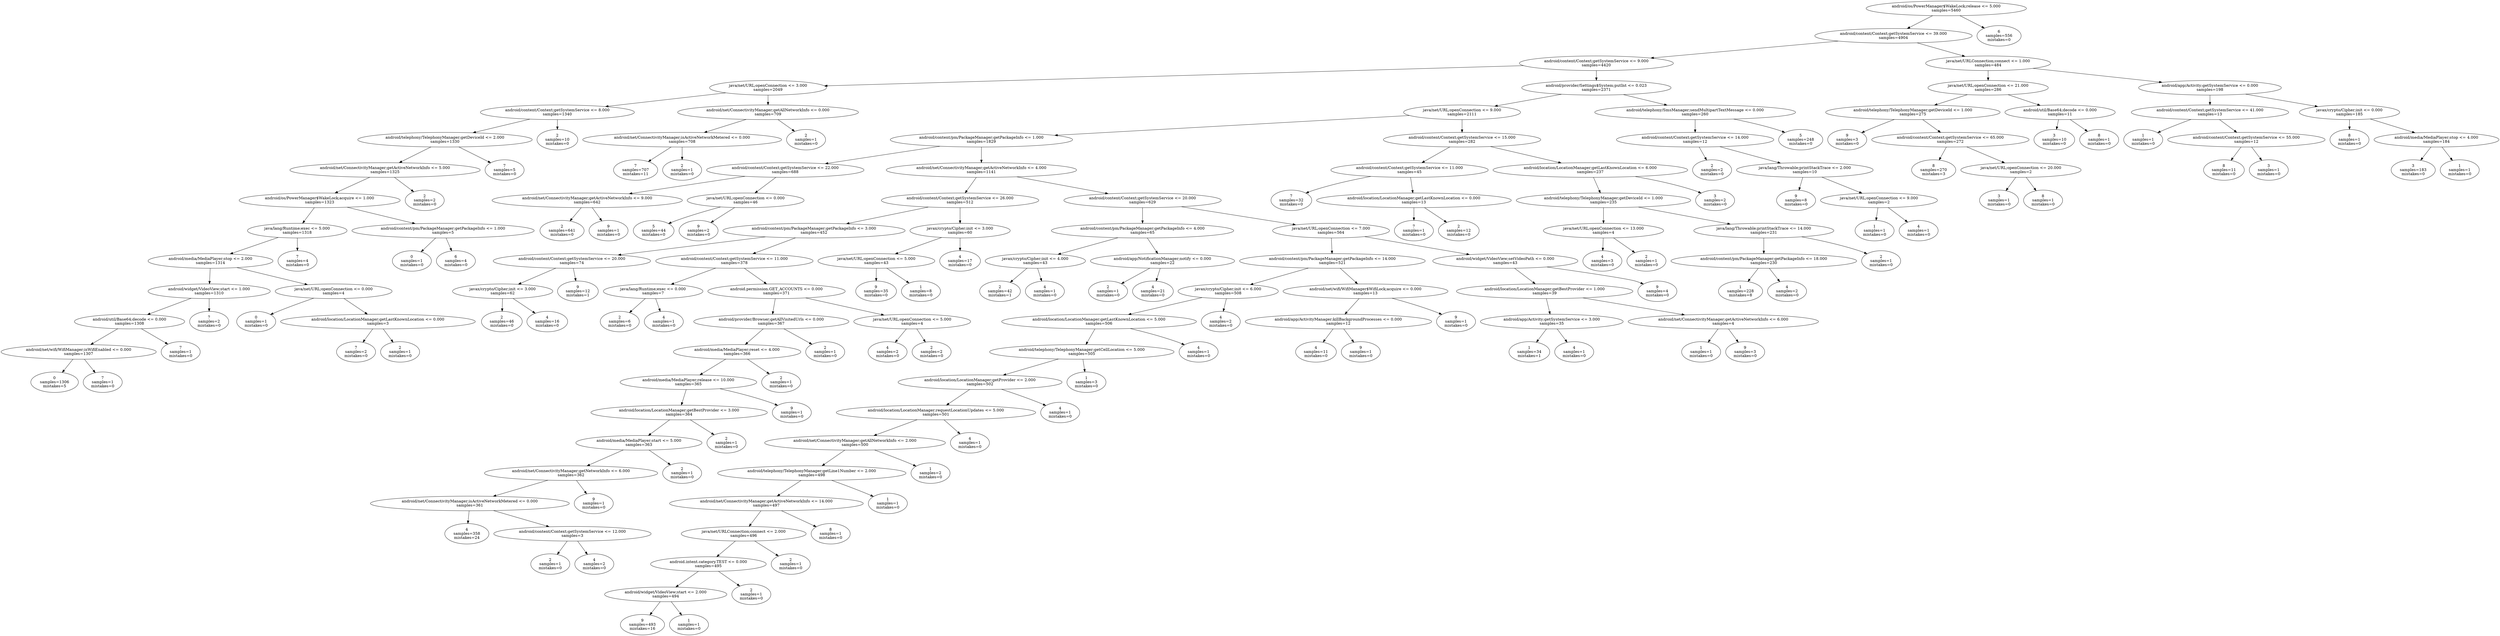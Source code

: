 digraph ClusteringTree {
n_0 [label="android/os/PowerManager$WakeLock;release <= 5.000
samples=\5460"];
n_1 [label="android/content/Context;getSystemService <= 39.000
samples=\4904"];
n_2 [label="6
samples=\556
mistakes=\0"];
n_3 [label="android/content/Context;getSystemService <= 9.000
samples=\4420"];
n_4 [label="java/net/URLConnection;connect <= 1.000
samples=\484"];
n_5 [label="java/net/URL;openConnection <= 3.000
samples=\2049"];
n_6 [label="android/provider/Settings$System;putInt <= 0.023
samples=\2371"];
n_7 [label="java/net/URL;openConnection <= 21.000
samples=\286"];
n_8 [label="android/app/Activity;getSystemService <= 0.000
samples=\198"];
n_9 [label="android/content/Context;getSystemService <= 8.000
samples=\1340"];
n_10 [label="android/net/ConnectivityManager;getAllNetworkInfo <= 0.000
samples=\709"];
n_11 [label="java/net/URL;openConnection <= 9.000
samples=\2111"];
n_12 [label="android/telephony/SmsManager;sendMultipartTextMessage <= 0.000
samples=\260"];
n_13 [label="android/telephony/TelephonyManager;getDeviceId <= 1.000
samples=\275"];
n_14 [label="android/util/Base64;decode <= 0.000
samples=\11"];
n_15 [label="android/content/Context;getSystemService <= 41.000
samples=\13"];
n_16 [label="javax/crypto/Cipher;init <= 0.000
samples=\185"];
n_17 [label="android/telephony/TelephonyManager;getDeviceId <= 2.000
samples=\1330"];
n_18 [label="2
samples=\10
mistakes=\0"];
n_19 [label="android/net/ConnectivityManager;isActiveNetworkMetered <= 0.000
samples=\708"];
n_20 [label="2
samples=\1
mistakes=\0"];
n_21 [label="android/content/pm/PackageManager;getPackageInfo <= 1.000
samples=\1829"];
n_22 [label="android/content/Context;getSystemService <= 15.000
samples=\282"];
n_23 [label="android/content/Context;getSystemService <= 14.000
samples=\12"];
n_24 [label="5
samples=\248
mistakes=\0"];
n_25 [label="9
samples=\3
mistakes=\0"];
n_26 [label="android/content/Context;getSystemService <= 65.000
samples=\272"];
n_27 [label="3
samples=\10
mistakes=\0"];
n_28 [label="8
samples=\1
mistakes=\0"];
n_29 [label="1
samples=\1
mistakes=\0"];
n_30 [label="android/content/Context;getSystemService <= 55.000
samples=\12"];
n_31 [label="8
samples=\1
mistakes=\0"];
n_32 [label="android/media/MediaPlayer;stop <= 4.000
samples=\184"];
n_33 [label="android/net/ConnectivityManager;getActiveNetworkInfo <= 5.000
samples=\1325"];
n_34 [label="7
samples=\5
mistakes=\0"];
n_35 [label="7
samples=\707
mistakes=\11"];
n_36 [label="2
samples=\1
mistakes=\0"];
n_37 [label="android/content/Context;getSystemService <= 22.000
samples=\688"];
n_38 [label="android/net/ConnectivityManager;getActiveNetworkInfo <= 4.000
samples=\1141"];
n_39 [label="android/content/Context;getSystemService <= 11.000
samples=\45"];
n_40 [label="android/location/LocationManager;getLastKnownLocation <= 6.000
samples=\237"];
n_41 [label="2
samples=\2
mistakes=\0"];
n_42 [label="java/lang/Throwable;printStackTrace <= 2.000
samples=\10"];
n_43 [label="8
samples=\270
mistakes=\3"];
n_44 [label="java/net/URL;openConnection <= 20.000
samples=\2"];
n_45 [label="8
samples=\11
mistakes=\0"];
n_46 [label="3
samples=\1
mistakes=\0"];
n_47 [label="3
samples=\183
mistakes=\0"];
n_48 [label="1
samples=\1
mistakes=\0"];
n_49 [label="android/os/PowerManager$WakeLock;acquire <= 1.000
samples=\1323"];
n_50 [label="2
samples=\2
mistakes=\0"];
n_51 [label="android/net/ConnectivityManager;getActiveNetworkInfo <= 9.000
samples=\642"];
n_52 [label="java/net/URL;openConnection <= 0.000
samples=\46"];
n_53 [label="android/content/Context;getSystemService <= 26.000
samples=\512"];
n_54 [label="android/content/Context;getSystemService <= 20.000
samples=\629"];
n_55 [label="7
samples=\32
mistakes=\0"];
n_56 [label="android/location/LocationManager;getLastKnownLocation <= 0.000
samples=\13"];
n_57 [label="android/telephony/TelephonyManager;getDeviceId <= 1.000
samples=\235"];
n_58 [label="3
samples=\2
mistakes=\0"];
n_59 [label="9
samples=\8
mistakes=\0"];
n_60 [label="java/net/URL;openConnection <= 9.000
samples=\2"];
n_61 [label="3
samples=\1
mistakes=\0"];
n_62 [label="8
samples=\1
mistakes=\0"];
n_63 [label="java/lang/Runtime;exec <= 5.000
samples=\1318"];
n_64 [label="android/content/pm/PackageManager;getPackageInfo <= 1.000
samples=\5"];
n_65 [label="2
samples=\641
mistakes=\0"];
n_66 [label="9
samples=\1
mistakes=\0"];
n_67 [label="5
samples=\44
mistakes=\0"];
n_68 [label="9
samples=\2
mistakes=\0"];
n_69 [label="android/content/pm/PackageManager;getPackageInfo <= 3.000
samples=\452"];
n_70 [label="javax/crypto/Cipher;init <= 3.000
samples=\60"];
n_71 [label="android/content/pm/PackageManager;getPackageInfo <= 4.000
samples=\65"];
n_72 [label="java/net/URL;openConnection <= 7.000
samples=\564"];
n_73 [label="7
samples=\1
mistakes=\0"];
n_74 [label="2
samples=\12
mistakes=\0"];
n_75 [label="java/net/URL;openConnection <= 13.000
samples=\4"];
n_76 [label="java/lang/Throwable;printStackTrace <= 14.000
samples=\231"];
n_77 [label="1
samples=\1
mistakes=\0"];
n_78 [label="4
samples=\1
mistakes=\0"];
n_79 [label="android/media/MediaPlayer;stop <= 2.000
samples=\1314"];
n_80 [label="7
samples=\4
mistakes=\0"];
n_81 [label="0
samples=\1
mistakes=\0"];
n_82 [label="6
samples=\4
mistakes=\0"];
n_83 [label="android/content/Context;getSystemService <= 20.000
samples=\74"];
n_84 [label="android/content/Context;getSystemService <= 11.000
samples=\378"];
n_85 [label="java/net/URL;openConnection <= 5.000
samples=\43"];
n_86 [label="4
samples=\17
mistakes=\0"];
n_87 [label="javax/crypto/Cipher;init <= 4.000
samples=\43"];
n_88 [label="android/app/NotificationManager;notify <= 0.000
samples=\22"];
n_89 [label="android/content/pm/PackageManager;getPackageInfo <= 14.000
samples=\521"];
n_90 [label="android/widget/VideoView;setVideoPath <= 0.000
samples=\43"];
n_91 [label="4
samples=\3
mistakes=\0"];
n_92 [label="2
samples=\1
mistakes=\0"];
n_93 [label="android/content/pm/PackageManager;getPackageInfo <= 18.000
samples=\230"];
n_94 [label="2
samples=\1
mistakes=\0"];
n_95 [label="android/widget/VideoView;start <= 1.000
samples=\1310"];
n_96 [label="java/net/URL;openConnection <= 0.000
samples=\4"];
n_97 [label="javax/crypto/Cipher;init <= 3.000
samples=\62"];
n_98 [label="9
samples=\12
mistakes=\1"];
n_99 [label="java/lang/Runtime;exec <= 0.000
samples=\7"];
n_100 [label="android.permission.GET_ACCOUNTS <= 0.000
samples=\371"];
n_101 [label="9
samples=\35
mistakes=\0"];
n_102 [label="1
samples=\8
mistakes=\0"];
n_103 [label="2
samples=\42
mistakes=\1"];
n_104 [label="4
samples=\1
mistakes=\0"];
n_105 [label="2
samples=\1
mistakes=\0"];
n_106 [label="4
samples=\21
mistakes=\0"];
n_107 [label="javax/crypto/Cipher;init <= 6.000
samples=\508"];
n_108 [label="android/net/wifi/WifiManager$WifiLock;acquire <= 0.000
samples=\13"];
n_109 [label="android/location/LocationManager;getBestProvider <= 1.000
samples=\39"];
n_110 [label="9
samples=\4
mistakes=\0"];
n_111 [label="1
samples=\228
mistakes=\8"];
n_112 [label="4
samples=\2
mistakes=\0"];
n_113 [label="android/util/Base64;decode <= 0.000
samples=\1308"];
n_114 [label="7
samples=\2
mistakes=\0"];
n_115 [label="0
samples=\1
mistakes=\0"];
n_116 [label="android/location/LocationManager;getLastKnownLocation <= 0.000
samples=\3"];
n_117 [label="2
samples=\46
mistakes=\0"];
n_118 [label="4
samples=\16
mistakes=\0"];
n_119 [label="2
samples=\6
mistakes=\0"];
n_120 [label="4
samples=\1
mistakes=\0"];
n_121 [label="android/provider/Browser;getAllVisitedUrls <= 0.000
samples=\367"];
n_122 [label="java/net/URL;openConnection <= 5.000
samples=\4"];
n_123 [label="android/location/LocationManager;getLastKnownLocation <= 5.000
samples=\506"];
n_124 [label="4
samples=\2
mistakes=\0"];
n_125 [label="android/app/ActivityManager;killBackgroundProcesses <= 0.000
samples=\12"];
n_126 [label="9
samples=\1
mistakes=\0"];
n_127 [label="android/app/Activity;getSystemService <= 3.000
samples=\35"];
n_128 [label="android/net/ConnectivityManager;getActiveNetworkInfo <= 6.000
samples=\4"];
n_129 [label="android/net/wifi/WifiManager;isWifiEnabled <= 0.000
samples=\1307"];
n_130 [label="7
samples=\1
mistakes=\0"];
n_131 [label="7
samples=\2
mistakes=\0"];
n_132 [label="2
samples=\1
mistakes=\0"];
n_133 [label="android/media/MediaPlayer;reset <= 4.000
samples=\366"];
n_134 [label="2
samples=\1
mistakes=\0"];
n_135 [label="4
samples=\2
mistakes=\0"];
n_136 [label="2
samples=\2
mistakes=\0"];
n_137 [label="android/telephony/TelephonyManager;getCellLocation <= 5.000
samples=\505"];
n_138 [label="4
samples=\1
mistakes=\0"];
n_139 [label="4
samples=\11
mistakes=\0"];
n_140 [label="9
samples=\1
mistakes=\0"];
n_141 [label="1
samples=\34
mistakes=\1"];
n_142 [label="4
samples=\1
mistakes=\0"];
n_143 [label="1
samples=\1
mistakes=\0"];
n_144 [label="9
samples=\3
mistakes=\0"];
n_145 [label="0
samples=\1306
mistakes=\5"];
n_146 [label="7
samples=\1
mistakes=\0"];
n_147 [label="android/media/MediaPlayer;release <= 10.000
samples=\365"];
n_148 [label="2
samples=\1
mistakes=\0"];
n_149 [label="android/location/LocationManager;getProvider <= 2.000
samples=\502"];
n_150 [label="1
samples=\3
mistakes=\0"];
n_151 [label="android/location/LocationManager;getBestProvider <= 3.000
samples=\364"];
n_152 [label="9
samples=\1
mistakes=\0"];
n_153 [label="android/location/LocationManager;requestLocationUpdates <= 5.000
samples=\501"];
n_154 [label="4
samples=\1
mistakes=\0"];
n_155 [label="android/media/MediaPlayer;start <= 5.000
samples=\363"];
n_156 [label="2
samples=\1
mistakes=\0"];
n_157 [label="android/net/ConnectivityManager;getAllNetworkInfo <= 2.000
samples=\500"];
n_158 [label="4
samples=\1
mistakes=\0"];
n_159 [label="android/net/ConnectivityManager;getNetworkInfo <= 6.000
samples=\362"];
n_160 [label="2
samples=\1
mistakes=\0"];
n_161 [label="android/telephony/TelephonyManager;getLine1Number <= 2.000
samples=\498"];
n_162 [label="1
samples=\2
mistakes=\0"];
n_163 [label="android/net/ConnectivityManager;isActiveNetworkMetered <= 0.000
samples=\361"];
n_164 [label="9
samples=\1
mistakes=\0"];
n_165 [label="android/net/ConnectivityManager;getActiveNetworkInfo <= 14.000
samples=\497"];
n_166 [label="1
samples=\1
mistakes=\0"];
n_167 [label="4
samples=\358
mistakes=\24"];
n_168 [label="android/content/Context;getSystemService <= 12.000
samples=\3"];
n_169 [label="java/net/URLConnection;connect <= 2.000
samples=\496"];
n_170 [label="8
samples=\1
mistakes=\0"];
n_171 [label="2
samples=\1
mistakes=\0"];
n_172 [label="4
samples=\2
mistakes=\0"];
n_173 [label="android.intent.category.TEST <= 0.000
samples=\495"];
n_174 [label="2
samples=\1
mistakes=\0"];
n_175 [label="android/widget/VideoView;start <= 2.000
samples=\494"];
n_176 [label="2
samples=\1
mistakes=\0"];
n_177 [label="9
samples=\493
mistakes=\16"];
n_178 [label="1
samples=\1
mistakes=\0"];
n_0 -> n_1;
n_0 -> n_2;
n_1 -> n_3;
n_1 -> n_4;
n_3 -> n_5;
n_3 -> n_6;
n_4 -> n_7;
n_4 -> n_8;
n_5 -> n_9;
n_5 -> n_10;
n_6 -> n_11;
n_6 -> n_12;
n_7 -> n_13;
n_7 -> n_14;
n_8 -> n_15;
n_8 -> n_16;
n_9 -> n_17;
n_9 -> n_18;
n_10 -> n_19;
n_10 -> n_20;
n_11 -> n_21;
n_11 -> n_22;
n_12 -> n_23;
n_12 -> n_24;
n_13 -> n_25;
n_13 -> n_26;
n_14 -> n_27;
n_14 -> n_28;
n_15 -> n_29;
n_15 -> n_30;
n_16 -> n_31;
n_16 -> n_32;
n_17 -> n_33;
n_17 -> n_34;
n_19 -> n_35;
n_19 -> n_36;
n_21 -> n_37;
n_21 -> n_38;
n_22 -> n_39;
n_22 -> n_40;
n_23 -> n_41;
n_23 -> n_42;
n_26 -> n_43;
n_26 -> n_44;
n_30 -> n_45;
n_30 -> n_46;
n_32 -> n_47;
n_32 -> n_48;
n_33 -> n_49;
n_33 -> n_50;
n_37 -> n_51;
n_37 -> n_52;
n_38 -> n_53;
n_38 -> n_54;
n_39 -> n_55;
n_39 -> n_56;
n_40 -> n_57;
n_40 -> n_58;
n_42 -> n_59;
n_42 -> n_60;
n_44 -> n_61;
n_44 -> n_62;
n_49 -> n_63;
n_49 -> n_64;
n_51 -> n_65;
n_51 -> n_66;
n_52 -> n_67;
n_52 -> n_68;
n_53 -> n_69;
n_53 -> n_70;
n_54 -> n_71;
n_54 -> n_72;
n_56 -> n_73;
n_56 -> n_74;
n_57 -> n_75;
n_57 -> n_76;
n_60 -> n_77;
n_60 -> n_78;
n_63 -> n_79;
n_63 -> n_80;
n_64 -> n_81;
n_64 -> n_82;
n_69 -> n_83;
n_69 -> n_84;
n_70 -> n_85;
n_70 -> n_86;
n_71 -> n_87;
n_71 -> n_88;
n_72 -> n_89;
n_72 -> n_90;
n_75 -> n_91;
n_75 -> n_92;
n_76 -> n_93;
n_76 -> n_94;
n_79 -> n_95;
n_79 -> n_96;
n_83 -> n_97;
n_83 -> n_98;
n_84 -> n_99;
n_84 -> n_100;
n_85 -> n_101;
n_85 -> n_102;
n_87 -> n_103;
n_87 -> n_104;
n_88 -> n_105;
n_88 -> n_106;
n_89 -> n_107;
n_89 -> n_108;
n_90 -> n_109;
n_90 -> n_110;
n_93 -> n_111;
n_93 -> n_112;
n_95 -> n_113;
n_95 -> n_114;
n_96 -> n_115;
n_96 -> n_116;
n_97 -> n_117;
n_97 -> n_118;
n_99 -> n_119;
n_99 -> n_120;
n_100 -> n_121;
n_100 -> n_122;
n_107 -> n_123;
n_107 -> n_124;
n_108 -> n_125;
n_108 -> n_126;
n_109 -> n_127;
n_109 -> n_128;
n_113 -> n_129;
n_113 -> n_130;
n_116 -> n_131;
n_116 -> n_132;
n_121 -> n_133;
n_121 -> n_134;
n_122 -> n_135;
n_122 -> n_136;
n_123 -> n_137;
n_123 -> n_138;
n_125 -> n_139;
n_125 -> n_140;
n_127 -> n_141;
n_127 -> n_142;
n_128 -> n_143;
n_128 -> n_144;
n_129 -> n_145;
n_129 -> n_146;
n_133 -> n_147;
n_133 -> n_148;
n_137 -> n_149;
n_137 -> n_150;
n_147 -> n_151;
n_147 -> n_152;
n_149 -> n_153;
n_149 -> n_154;
n_151 -> n_155;
n_151 -> n_156;
n_153 -> n_157;
n_153 -> n_158;
n_155 -> n_159;
n_155 -> n_160;
n_157 -> n_161;
n_157 -> n_162;
n_159 -> n_163;
n_159 -> n_164;
n_161 -> n_165;
n_161 -> n_166;
n_163 -> n_167;
n_163 -> n_168;
n_165 -> n_169;
n_165 -> n_170;
n_168 -> n_171;
n_168 -> n_172;
n_169 -> n_173;
n_169 -> n_174;
n_173 -> n_175;
n_173 -> n_176;
n_175 -> n_177;
n_175 -> n_178;
}
